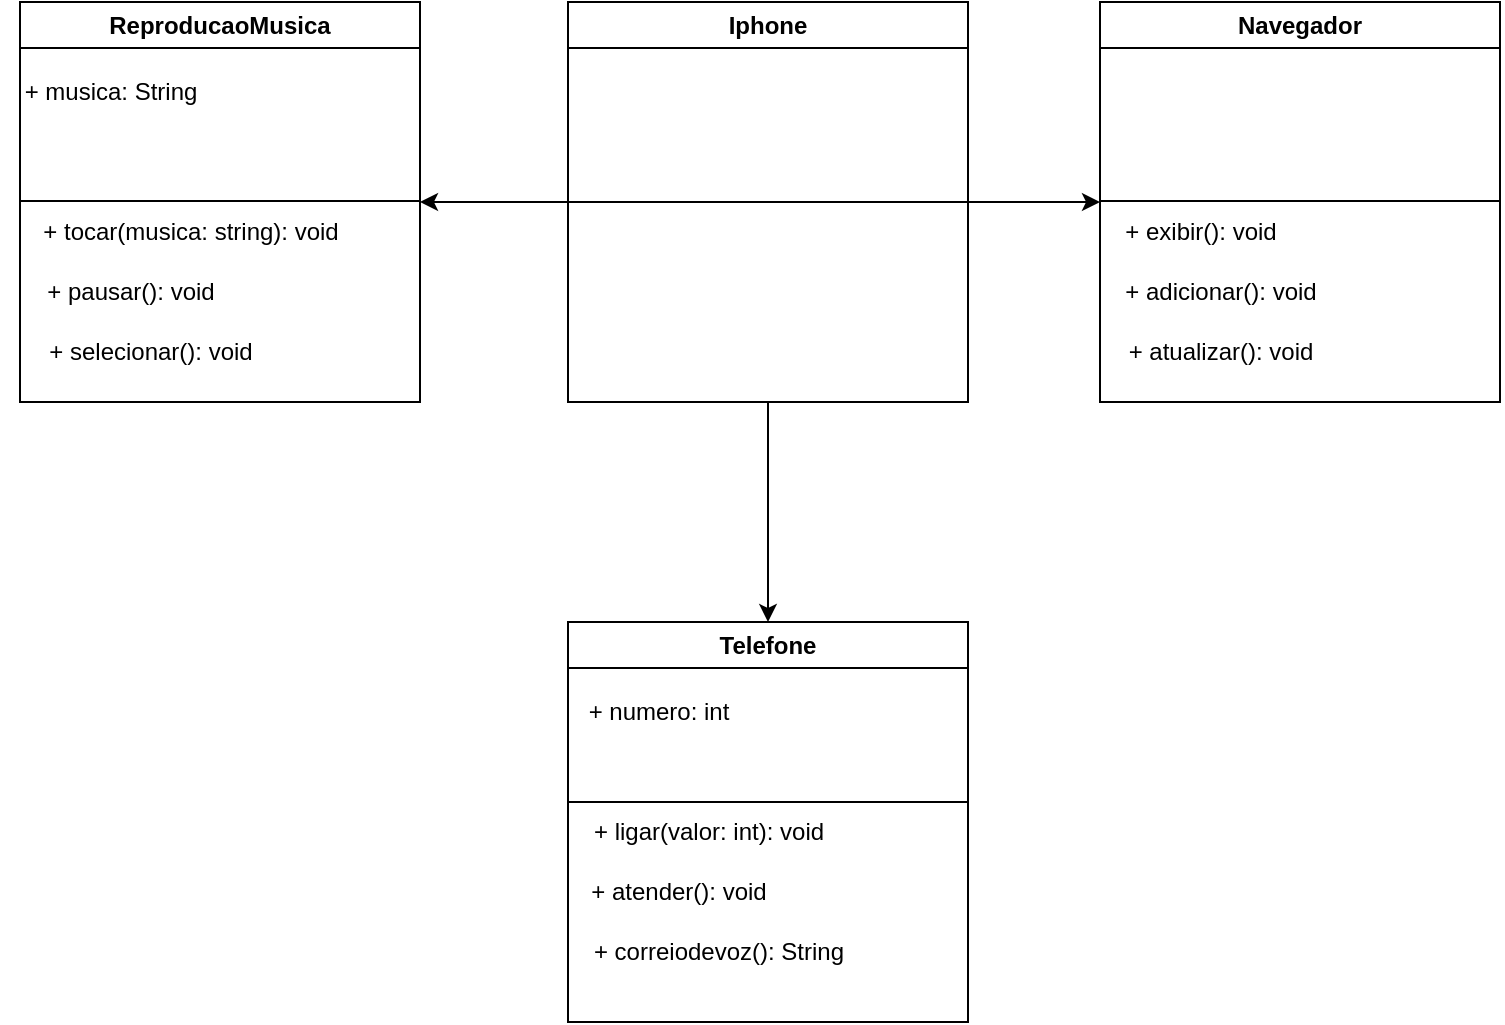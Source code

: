 <mxfile version="24.4.2" type="device">
  <diagram name="Página-1" id="B_vQkhtDYx8XLUo_7u4T">
    <mxGraphModel dx="1434" dy="786" grid="1" gridSize="10" guides="1" tooltips="1" connect="1" arrows="1" fold="1" page="1" pageScale="1" pageWidth="827" pageHeight="1169" math="0" shadow="0">
      <root>
        <mxCell id="0" />
        <mxCell id="1" parent="0" />
        <mxCell id="dHPesOABH_dAPFCz_wif-13" style="edgeStyle=orthogonalEdgeStyle;rounded=0;orthogonalLoop=1;jettySize=auto;html=1;exitX=0.5;exitY=1;exitDx=0;exitDy=0;" edge="1" parent="1" source="dHPesOABH_dAPFCz_wif-2" target="dHPesOABH_dAPFCz_wif-4">
          <mxGeometry relative="1" as="geometry" />
        </mxCell>
        <mxCell id="dHPesOABH_dAPFCz_wif-14" style="edgeStyle=orthogonalEdgeStyle;rounded=0;orthogonalLoop=1;jettySize=auto;html=1;exitX=1;exitY=0.5;exitDx=0;exitDy=0;entryX=0;entryY=0.5;entryDx=0;entryDy=0;" edge="1" parent="1" source="dHPesOABH_dAPFCz_wif-2" target="dHPesOABH_dAPFCz_wif-6">
          <mxGeometry relative="1" as="geometry" />
        </mxCell>
        <mxCell id="dHPesOABH_dAPFCz_wif-15" style="edgeStyle=orthogonalEdgeStyle;rounded=0;orthogonalLoop=1;jettySize=auto;html=1;exitX=0;exitY=0.5;exitDx=0;exitDy=0;entryX=1;entryY=0.5;entryDx=0;entryDy=0;" edge="1" parent="1" source="dHPesOABH_dAPFCz_wif-2" target="dHPesOABH_dAPFCz_wif-5">
          <mxGeometry relative="1" as="geometry" />
        </mxCell>
        <mxCell id="dHPesOABH_dAPFCz_wif-2" value="Iphone" style="swimlane;whiteSpace=wrap;html=1;" vertex="1" parent="1">
          <mxGeometry x="314" y="170" width="200" height="200" as="geometry" />
        </mxCell>
        <mxCell id="dHPesOABH_dAPFCz_wif-3" value="" style="endArrow=none;html=1;rounded=0;exitX=0;exitY=0.5;exitDx=0;exitDy=0;entryX=1;entryY=0.5;entryDx=0;entryDy=0;" edge="1" parent="1" source="dHPesOABH_dAPFCz_wif-2" target="dHPesOABH_dAPFCz_wif-2">
          <mxGeometry width="50" height="50" relative="1" as="geometry">
            <mxPoint x="170" y="280" as="sourcePoint" />
            <mxPoint x="220" y="230" as="targetPoint" />
          </mxGeometry>
        </mxCell>
        <mxCell id="dHPesOABH_dAPFCz_wif-4" value="Telefone" style="swimlane;whiteSpace=wrap;html=1;" vertex="1" parent="1">
          <mxGeometry x="314" y="480" width="200" height="200" as="geometry" />
        </mxCell>
        <mxCell id="dHPesOABH_dAPFCz_wif-7" value="" style="endArrow=none;html=1;rounded=0;exitX=0;exitY=0.5;exitDx=0;exitDy=0;entryX=1;entryY=0.5;entryDx=0;entryDy=0;" edge="1" parent="dHPesOABH_dAPFCz_wif-4">
          <mxGeometry width="50" height="50" relative="1" as="geometry">
            <mxPoint y="90" as="sourcePoint" />
            <mxPoint x="200" y="90" as="targetPoint" />
          </mxGeometry>
        </mxCell>
        <mxCell id="dHPesOABH_dAPFCz_wif-8" value="+ numero: int" style="text;html=1;align=center;verticalAlign=middle;resizable=0;points=[];autosize=1;strokeColor=none;fillColor=none;" vertex="1" parent="dHPesOABH_dAPFCz_wif-4">
          <mxGeometry y="30" width="90" height="30" as="geometry" />
        </mxCell>
        <mxCell id="dHPesOABH_dAPFCz_wif-9" value="+ ligar(valor: int): void" style="text;html=1;align=center;verticalAlign=middle;resizable=0;points=[];autosize=1;strokeColor=none;fillColor=none;" vertex="1" parent="dHPesOABH_dAPFCz_wif-4">
          <mxGeometry y="90" width="140" height="30" as="geometry" />
        </mxCell>
        <mxCell id="dHPesOABH_dAPFCz_wif-10" value="+ atender(): void" style="text;html=1;align=center;verticalAlign=middle;resizable=0;points=[];autosize=1;strokeColor=none;fillColor=none;" vertex="1" parent="dHPesOABH_dAPFCz_wif-4">
          <mxGeometry y="120" width="110" height="30" as="geometry" />
        </mxCell>
        <mxCell id="dHPesOABH_dAPFCz_wif-11" value="+ correiodevoz(): String" style="text;html=1;align=center;verticalAlign=middle;resizable=0;points=[];autosize=1;strokeColor=none;fillColor=none;" vertex="1" parent="dHPesOABH_dAPFCz_wif-4">
          <mxGeometry y="150" width="150" height="30" as="geometry" />
        </mxCell>
        <mxCell id="dHPesOABH_dAPFCz_wif-5" value="ReproducaoMusica" style="swimlane;whiteSpace=wrap;html=1;startSize=23;" vertex="1" parent="1">
          <mxGeometry x="40" y="170" width="200" height="200" as="geometry" />
        </mxCell>
        <mxCell id="dHPesOABH_dAPFCz_wif-16" value="" style="endArrow=none;html=1;rounded=0;exitX=0;exitY=0.5;exitDx=0;exitDy=0;entryX=1;entryY=0.5;entryDx=0;entryDy=0;" edge="1" parent="dHPesOABH_dAPFCz_wif-5">
          <mxGeometry width="50" height="50" relative="1" as="geometry">
            <mxPoint y="99.5" as="sourcePoint" />
            <mxPoint x="200" y="99.5" as="targetPoint" />
          </mxGeometry>
        </mxCell>
        <mxCell id="dHPesOABH_dAPFCz_wif-18" value="+ musica: String" style="text;html=1;align=center;verticalAlign=middle;resizable=0;points=[];autosize=1;strokeColor=none;fillColor=none;" vertex="1" parent="dHPesOABH_dAPFCz_wif-5">
          <mxGeometry x="-10" y="30" width="110" height="30" as="geometry" />
        </mxCell>
        <mxCell id="dHPesOABH_dAPFCz_wif-19" value="+ tocar(musica: string): void" style="text;html=1;align=center;verticalAlign=middle;resizable=0;points=[];autosize=1;strokeColor=none;fillColor=none;" vertex="1" parent="dHPesOABH_dAPFCz_wif-5">
          <mxGeometry y="100" width="170" height="30" as="geometry" />
        </mxCell>
        <mxCell id="dHPesOABH_dAPFCz_wif-20" value="+ pausar(): void" style="text;html=1;align=center;verticalAlign=middle;resizable=0;points=[];autosize=1;strokeColor=none;fillColor=none;" vertex="1" parent="dHPesOABH_dAPFCz_wif-5">
          <mxGeometry y="130" width="110" height="30" as="geometry" />
        </mxCell>
        <mxCell id="dHPesOABH_dAPFCz_wif-21" value="+ selecionar(): void" style="text;html=1;align=center;verticalAlign=middle;resizable=0;points=[];autosize=1;strokeColor=none;fillColor=none;" vertex="1" parent="dHPesOABH_dAPFCz_wif-5">
          <mxGeometry y="160" width="130" height="30" as="geometry" />
        </mxCell>
        <mxCell id="dHPesOABH_dAPFCz_wif-6" value="Navegador" style="swimlane;whiteSpace=wrap;html=1;" vertex="1" parent="1">
          <mxGeometry x="580" y="170" width="200" height="200" as="geometry" />
        </mxCell>
        <mxCell id="dHPesOABH_dAPFCz_wif-17" value="" style="endArrow=none;html=1;rounded=0;exitX=0;exitY=0.5;exitDx=0;exitDy=0;entryX=1;entryY=0.5;entryDx=0;entryDy=0;" edge="1" parent="dHPesOABH_dAPFCz_wif-6">
          <mxGeometry width="50" height="50" relative="1" as="geometry">
            <mxPoint y="99.5" as="sourcePoint" />
            <mxPoint x="200" y="99.5" as="targetPoint" />
          </mxGeometry>
        </mxCell>
        <mxCell id="dHPesOABH_dAPFCz_wif-22" value="+ exibir&lt;span style=&quot;background-color: initial;&quot;&gt;(): void&lt;/span&gt;" style="text;html=1;align=center;verticalAlign=middle;resizable=0;points=[];autosize=1;strokeColor=none;fillColor=none;" vertex="1" parent="dHPesOABH_dAPFCz_wif-6">
          <mxGeometry y="100" width="100" height="30" as="geometry" />
        </mxCell>
        <mxCell id="dHPesOABH_dAPFCz_wif-23" value="+ adicionar(): void" style="text;html=1;align=center;verticalAlign=middle;resizable=0;points=[];autosize=1;strokeColor=none;fillColor=none;" vertex="1" parent="dHPesOABH_dAPFCz_wif-6">
          <mxGeometry y="130" width="120" height="30" as="geometry" />
        </mxCell>
        <mxCell id="dHPesOABH_dAPFCz_wif-24" value="+ atualizar(): void" style="text;html=1;align=center;verticalAlign=middle;resizable=0;points=[];autosize=1;strokeColor=none;fillColor=none;" vertex="1" parent="dHPesOABH_dAPFCz_wif-6">
          <mxGeometry y="160" width="120" height="30" as="geometry" />
        </mxCell>
      </root>
    </mxGraphModel>
  </diagram>
</mxfile>
